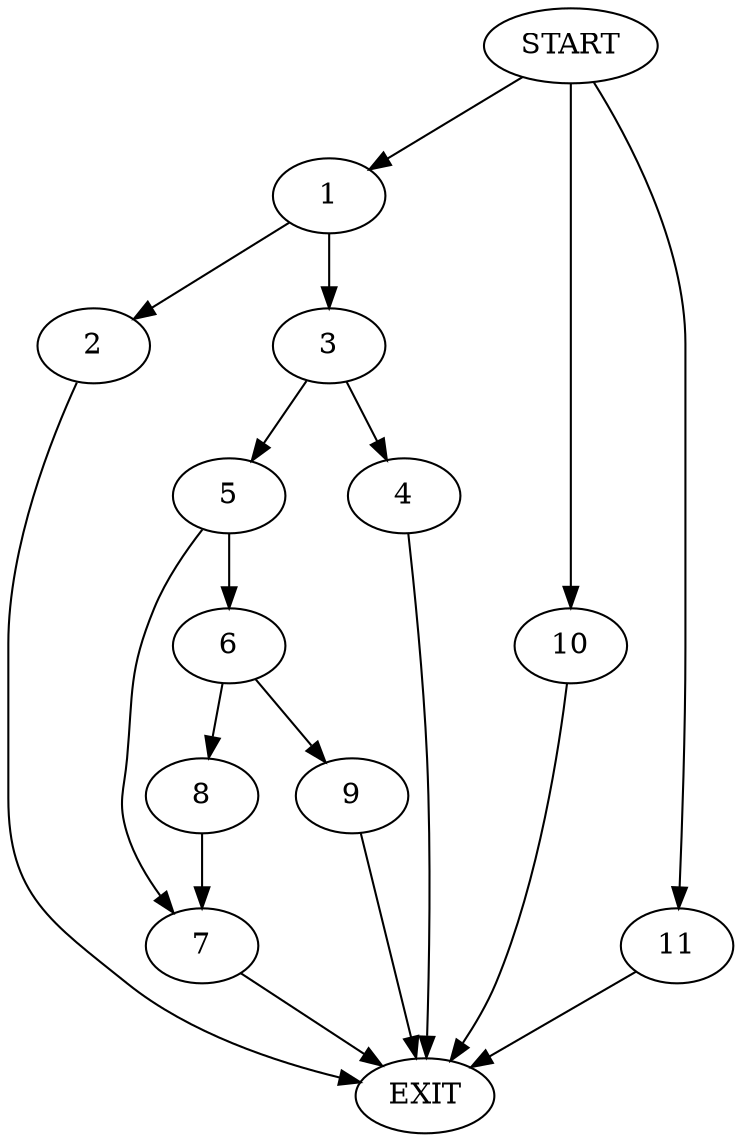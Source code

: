 digraph {
0 [label="START"]
12 [label="EXIT"]
0 -> 1
1 -> 2
1 -> 3
3 -> 4
3 -> 5
2 -> 12
5 -> 6
5 -> 7
4 -> 12
6 -> 8
6 -> 9
7 -> 12
9 -> 12
8 -> 7
0 -> 10
10 -> 12
0 -> 11
11 -> 12
}
